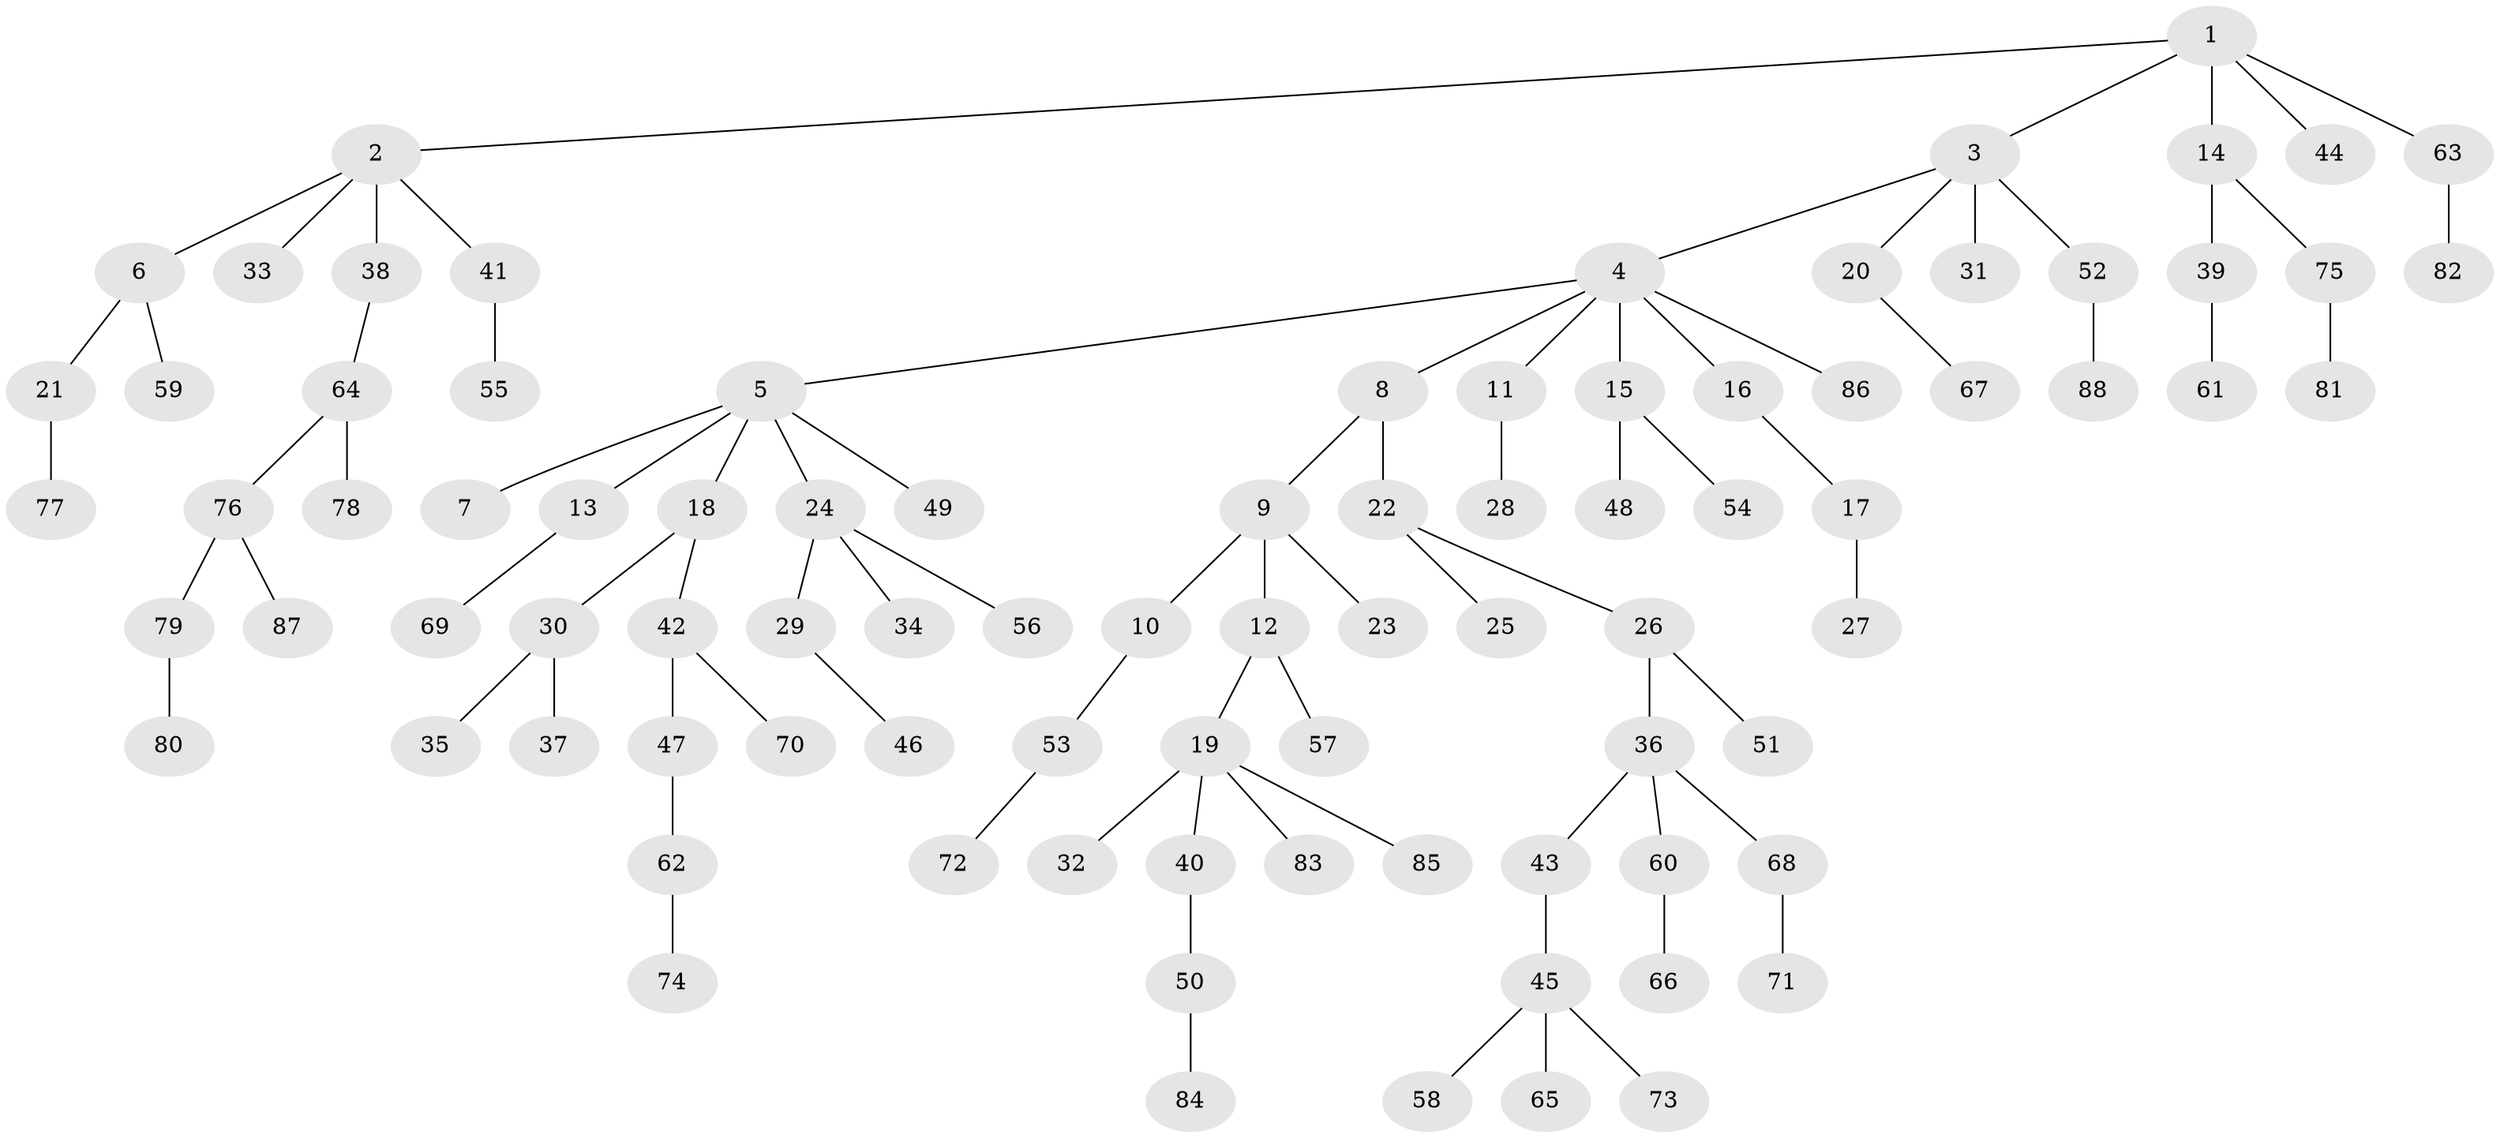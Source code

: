 // Generated by graph-tools (version 1.1) at 2025/36/03/09/25 02:36:36]
// undirected, 88 vertices, 87 edges
graph export_dot {
graph [start="1"]
  node [color=gray90,style=filled];
  1;
  2;
  3;
  4;
  5;
  6;
  7;
  8;
  9;
  10;
  11;
  12;
  13;
  14;
  15;
  16;
  17;
  18;
  19;
  20;
  21;
  22;
  23;
  24;
  25;
  26;
  27;
  28;
  29;
  30;
  31;
  32;
  33;
  34;
  35;
  36;
  37;
  38;
  39;
  40;
  41;
  42;
  43;
  44;
  45;
  46;
  47;
  48;
  49;
  50;
  51;
  52;
  53;
  54;
  55;
  56;
  57;
  58;
  59;
  60;
  61;
  62;
  63;
  64;
  65;
  66;
  67;
  68;
  69;
  70;
  71;
  72;
  73;
  74;
  75;
  76;
  77;
  78;
  79;
  80;
  81;
  82;
  83;
  84;
  85;
  86;
  87;
  88;
  1 -- 2;
  1 -- 3;
  1 -- 14;
  1 -- 44;
  1 -- 63;
  2 -- 6;
  2 -- 33;
  2 -- 38;
  2 -- 41;
  3 -- 4;
  3 -- 20;
  3 -- 31;
  3 -- 52;
  4 -- 5;
  4 -- 8;
  4 -- 11;
  4 -- 15;
  4 -- 16;
  4 -- 86;
  5 -- 7;
  5 -- 13;
  5 -- 18;
  5 -- 24;
  5 -- 49;
  6 -- 21;
  6 -- 59;
  8 -- 9;
  8 -- 22;
  9 -- 10;
  9 -- 12;
  9 -- 23;
  10 -- 53;
  11 -- 28;
  12 -- 19;
  12 -- 57;
  13 -- 69;
  14 -- 39;
  14 -- 75;
  15 -- 48;
  15 -- 54;
  16 -- 17;
  17 -- 27;
  18 -- 30;
  18 -- 42;
  19 -- 32;
  19 -- 40;
  19 -- 83;
  19 -- 85;
  20 -- 67;
  21 -- 77;
  22 -- 25;
  22 -- 26;
  24 -- 29;
  24 -- 34;
  24 -- 56;
  26 -- 36;
  26 -- 51;
  29 -- 46;
  30 -- 35;
  30 -- 37;
  36 -- 43;
  36 -- 60;
  36 -- 68;
  38 -- 64;
  39 -- 61;
  40 -- 50;
  41 -- 55;
  42 -- 47;
  42 -- 70;
  43 -- 45;
  45 -- 58;
  45 -- 65;
  45 -- 73;
  47 -- 62;
  50 -- 84;
  52 -- 88;
  53 -- 72;
  60 -- 66;
  62 -- 74;
  63 -- 82;
  64 -- 76;
  64 -- 78;
  68 -- 71;
  75 -- 81;
  76 -- 79;
  76 -- 87;
  79 -- 80;
}
